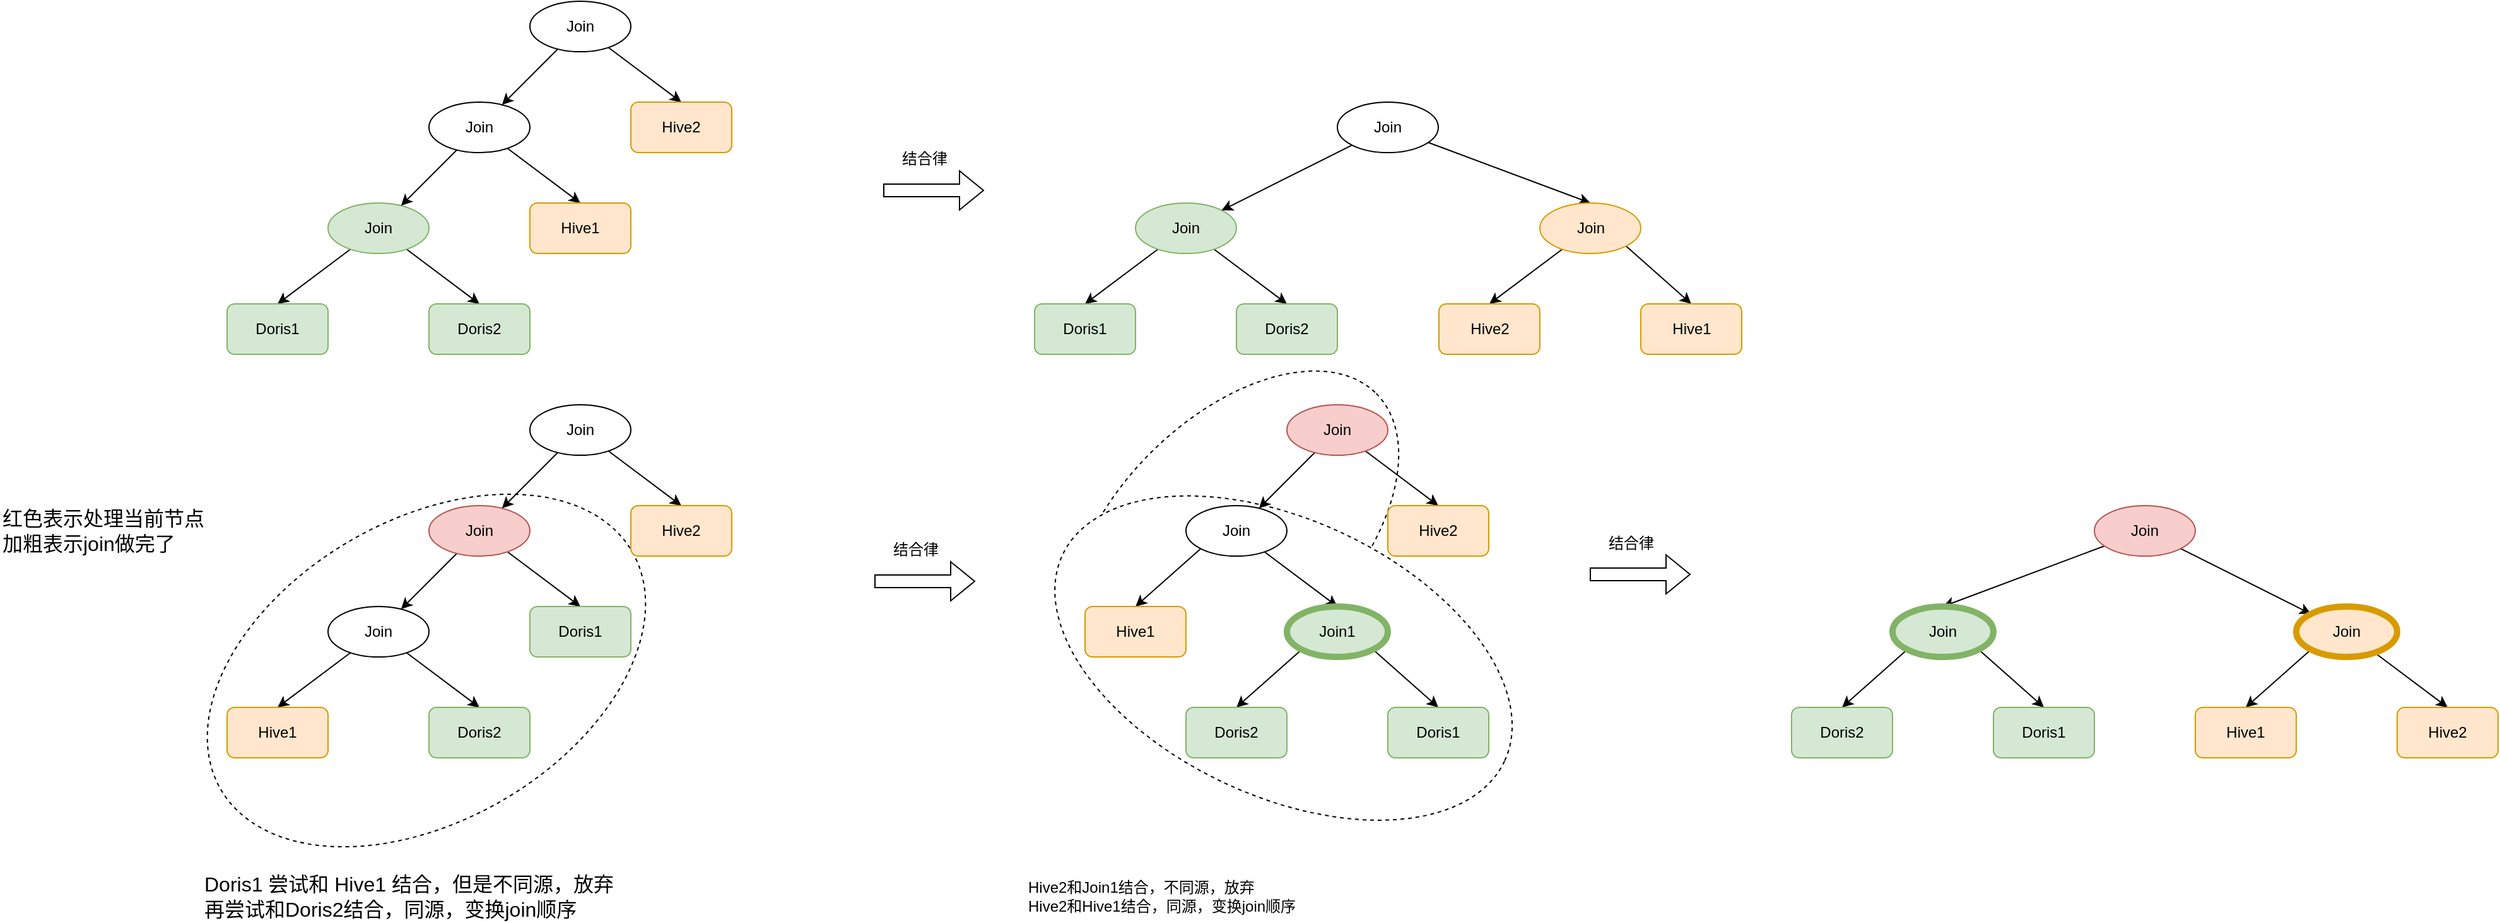 <mxfile version="24.7.6" pages="3">
  <diagram name="第 1 页" id="oLDgx-pGt4xM6wDIz98E">
    <mxGraphModel dx="1059" dy="611" grid="1" gridSize="10" guides="1" tooltips="1" connect="1" arrows="1" fold="1" page="1" pageScale="1" pageWidth="827" pageHeight="1169" math="0" shadow="0">
      <root>
        <mxCell id="0" />
        <mxCell id="1" parent="0" />
        <mxCell id="bQ0ihPnAXrKhfG4FA9wp-99" value="" style="ellipse;whiteSpace=wrap;html=1;rotation=-45;dashed=1;" vertex="1" parent="1">
          <mxGeometry x="917.96" y="370.92" width="319.64" height="186.31" as="geometry" />
        </mxCell>
        <mxCell id="bQ0ihPnAXrKhfG4FA9wp-95" value="" style="ellipse;whiteSpace=wrap;html=1;rotation=-30;dashed=1;" vertex="1" parent="1">
          <mxGeometry x="249.67" y="451.42" width="376.64" height="238.67" as="geometry" />
        </mxCell>
        <mxCell id="bQ0ihPnAXrKhfG4FA9wp-94" value="" style="ellipse;whiteSpace=wrap;html=1;rotation=25;dashed=1;" vertex="1" parent="1">
          <mxGeometry x="923.99" y="451.33" width="386.64" height="219.09" as="geometry" />
        </mxCell>
        <mxCell id="bQ0ihPnAXrKhfG4FA9wp-9" style="rounded=0;orthogonalLoop=1;jettySize=auto;html=1;entryX=0.5;entryY=0;entryDx=0;entryDy=0;" edge="1" parent="1" source="bQ0ihPnAXrKhfG4FA9wp-3" target="bQ0ihPnAXrKhfG4FA9wp-6">
          <mxGeometry relative="1" as="geometry" />
        </mxCell>
        <mxCell id="bQ0ihPnAXrKhfG4FA9wp-10" style="rounded=0;orthogonalLoop=1;jettySize=auto;html=1;entryX=0.5;entryY=0;entryDx=0;entryDy=0;" edge="1" parent="1" source="bQ0ihPnAXrKhfG4FA9wp-3" target="bQ0ihPnAXrKhfG4FA9wp-7">
          <mxGeometry relative="1" as="geometry" />
        </mxCell>
        <mxCell id="bQ0ihPnAXrKhfG4FA9wp-3" value="Join" style="ellipse;whiteSpace=wrap;html=1;fillColor=#d5e8d4;strokeColor=#82b366;" vertex="1" parent="1">
          <mxGeometry x="360" y="200" width="80" height="40" as="geometry" />
        </mxCell>
        <mxCell id="bQ0ihPnAXrKhfG4FA9wp-11" style="rounded=0;orthogonalLoop=1;jettySize=auto;html=1;" edge="1" parent="1" source="bQ0ihPnAXrKhfG4FA9wp-4" target="bQ0ihPnAXrKhfG4FA9wp-3">
          <mxGeometry relative="1" as="geometry" />
        </mxCell>
        <mxCell id="bQ0ihPnAXrKhfG4FA9wp-12" style="rounded=0;orthogonalLoop=1;jettySize=auto;html=1;entryX=0.5;entryY=0;entryDx=0;entryDy=0;" edge="1" parent="1" source="bQ0ihPnAXrKhfG4FA9wp-4" target="bQ0ihPnAXrKhfG4FA9wp-8">
          <mxGeometry relative="1" as="geometry" />
        </mxCell>
        <mxCell id="bQ0ihPnAXrKhfG4FA9wp-4" value="Join" style="ellipse;whiteSpace=wrap;html=1;" vertex="1" parent="1">
          <mxGeometry x="440" y="120" width="80" height="40" as="geometry" />
        </mxCell>
        <mxCell id="bQ0ihPnAXrKhfG4FA9wp-13" style="rounded=0;orthogonalLoop=1;jettySize=auto;html=1;" edge="1" parent="1" source="bQ0ihPnAXrKhfG4FA9wp-5" target="bQ0ihPnAXrKhfG4FA9wp-4">
          <mxGeometry relative="1" as="geometry" />
        </mxCell>
        <mxCell id="bQ0ihPnAXrKhfG4FA9wp-15" style="rounded=0;orthogonalLoop=1;jettySize=auto;html=1;entryX=0.5;entryY=0;entryDx=0;entryDy=0;" edge="1" parent="1" source="bQ0ihPnAXrKhfG4FA9wp-5" target="bQ0ihPnAXrKhfG4FA9wp-14">
          <mxGeometry relative="1" as="geometry" />
        </mxCell>
        <mxCell id="bQ0ihPnAXrKhfG4FA9wp-5" value="Join" style="ellipse;whiteSpace=wrap;html=1;" vertex="1" parent="1">
          <mxGeometry x="520" y="40" width="80" height="40" as="geometry" />
        </mxCell>
        <mxCell id="bQ0ihPnAXrKhfG4FA9wp-6" value="Doris1" style="rounded=1;whiteSpace=wrap;html=1;fillColor=#d5e8d4;strokeColor=#82b366;" vertex="1" parent="1">
          <mxGeometry x="280" y="280" width="80" height="40" as="geometry" />
        </mxCell>
        <mxCell id="bQ0ihPnAXrKhfG4FA9wp-7" value="Doris2" style="rounded=1;whiteSpace=wrap;html=1;fillColor=#d5e8d4;strokeColor=#82b366;" vertex="1" parent="1">
          <mxGeometry x="440" y="280" width="80" height="40" as="geometry" />
        </mxCell>
        <mxCell id="bQ0ihPnAXrKhfG4FA9wp-8" value="Hive1" style="rounded=1;whiteSpace=wrap;html=1;fillColor=#ffe6cc;strokeColor=#d79b00;" vertex="1" parent="1">
          <mxGeometry x="520" y="200" width="80" height="40" as="geometry" />
        </mxCell>
        <mxCell id="bQ0ihPnAXrKhfG4FA9wp-14" value="Hive2" style="rounded=1;whiteSpace=wrap;html=1;fillColor=#ffe6cc;strokeColor=#d79b00;" vertex="1" parent="1">
          <mxGeometry x="600" y="120" width="80" height="40" as="geometry" />
        </mxCell>
        <mxCell id="bQ0ihPnAXrKhfG4FA9wp-16" style="rounded=0;orthogonalLoop=1;jettySize=auto;html=1;entryX=0.5;entryY=0;entryDx=0;entryDy=0;" edge="1" parent="1" source="bQ0ihPnAXrKhfG4FA9wp-18" target="bQ0ihPnAXrKhfG4FA9wp-25">
          <mxGeometry relative="1" as="geometry" />
        </mxCell>
        <mxCell id="bQ0ihPnAXrKhfG4FA9wp-17" style="rounded=0;orthogonalLoop=1;jettySize=auto;html=1;entryX=0.5;entryY=0;entryDx=0;entryDy=0;" edge="1" parent="1" source="bQ0ihPnAXrKhfG4FA9wp-18" target="bQ0ihPnAXrKhfG4FA9wp-26">
          <mxGeometry relative="1" as="geometry" />
        </mxCell>
        <mxCell id="bQ0ihPnAXrKhfG4FA9wp-18" value="Join" style="ellipse;whiteSpace=wrap;html=1;fillColor=#d5e8d4;strokeColor=#82b366;" vertex="1" parent="1">
          <mxGeometry x="1000" y="200" width="80" height="40" as="geometry" />
        </mxCell>
        <mxCell id="bQ0ihPnAXrKhfG4FA9wp-19" style="rounded=0;orthogonalLoop=1;jettySize=auto;html=1;" edge="1" parent="1" source="bQ0ihPnAXrKhfG4FA9wp-21" target="bQ0ihPnAXrKhfG4FA9wp-18">
          <mxGeometry relative="1" as="geometry" />
        </mxCell>
        <mxCell id="bQ0ihPnAXrKhfG4FA9wp-20" style="rounded=0;orthogonalLoop=1;jettySize=auto;html=1;entryX=0.5;entryY=0;entryDx=0;entryDy=0;exitX=1;exitY=1;exitDx=0;exitDy=0;" edge="1" parent="1" source="bQ0ihPnAXrKhfG4FA9wp-24" target="bQ0ihPnAXrKhfG4FA9wp-27">
          <mxGeometry relative="1" as="geometry" />
        </mxCell>
        <mxCell id="bQ0ihPnAXrKhfG4FA9wp-32" style="rounded=0;orthogonalLoop=1;jettySize=auto;html=1;entryX=0.5;entryY=0;entryDx=0;entryDy=0;" edge="1" parent="1" source="bQ0ihPnAXrKhfG4FA9wp-21" target="bQ0ihPnAXrKhfG4FA9wp-24">
          <mxGeometry relative="1" as="geometry" />
        </mxCell>
        <mxCell id="bQ0ihPnAXrKhfG4FA9wp-21" value="Join" style="ellipse;whiteSpace=wrap;html=1;" vertex="1" parent="1">
          <mxGeometry x="1160" y="120" width="80" height="40" as="geometry" />
        </mxCell>
        <mxCell id="bQ0ihPnAXrKhfG4FA9wp-23" style="rounded=0;orthogonalLoop=1;jettySize=auto;html=1;entryX=0.5;entryY=0;entryDx=0;entryDy=0;" edge="1" parent="1" source="bQ0ihPnAXrKhfG4FA9wp-24" target="bQ0ihPnAXrKhfG4FA9wp-28">
          <mxGeometry relative="1" as="geometry" />
        </mxCell>
        <mxCell id="bQ0ihPnAXrKhfG4FA9wp-24" value="Join" style="ellipse;whiteSpace=wrap;html=1;fillColor=#ffe6cc;strokeColor=#d79b00;" vertex="1" parent="1">
          <mxGeometry x="1320.5" y="200" width="80" height="40" as="geometry" />
        </mxCell>
        <mxCell id="bQ0ihPnAXrKhfG4FA9wp-25" value="Doris1" style="rounded=1;whiteSpace=wrap;html=1;fillColor=#d5e8d4;strokeColor=#82b366;" vertex="1" parent="1">
          <mxGeometry x="920" y="280" width="80" height="40" as="geometry" />
        </mxCell>
        <mxCell id="bQ0ihPnAXrKhfG4FA9wp-26" value="Doris2" style="rounded=1;whiteSpace=wrap;html=1;fillColor=#d5e8d4;strokeColor=#82b366;" vertex="1" parent="1">
          <mxGeometry x="1080" y="280" width="80" height="40" as="geometry" />
        </mxCell>
        <mxCell id="bQ0ihPnAXrKhfG4FA9wp-27" value="Hive1" style="rounded=1;whiteSpace=wrap;html=1;fillColor=#ffe6cc;strokeColor=#d79b00;" vertex="1" parent="1">
          <mxGeometry x="1400.5" y="280" width="80" height="40" as="geometry" />
        </mxCell>
        <mxCell id="bQ0ihPnAXrKhfG4FA9wp-28" value="Hive2" style="rounded=1;whiteSpace=wrap;html=1;fillColor=#ffe6cc;strokeColor=#d79b00;" vertex="1" parent="1">
          <mxGeometry x="1240.5" y="280" width="80" height="40" as="geometry" />
        </mxCell>
        <mxCell id="bQ0ihPnAXrKhfG4FA9wp-29" value="" style="shape=flexArrow;endArrow=classic;html=1;rounded=0;" edge="1" parent="1">
          <mxGeometry width="50" height="50" relative="1" as="geometry">
            <mxPoint x="800" y="190" as="sourcePoint" />
            <mxPoint x="880" y="190" as="targetPoint" />
          </mxGeometry>
        </mxCell>
        <mxCell id="bQ0ihPnAXrKhfG4FA9wp-31" value="结合律" style="text;html=1;align=center;verticalAlign=middle;whiteSpace=wrap;rounded=0;" vertex="1" parent="1">
          <mxGeometry x="803" y="150" width="60" height="30" as="geometry" />
        </mxCell>
        <mxCell id="bQ0ihPnAXrKhfG4FA9wp-33" style="rounded=0;orthogonalLoop=1;jettySize=auto;html=1;entryX=0.5;entryY=0;entryDx=0;entryDy=0;" edge="1" parent="1" source="bQ0ihPnAXrKhfG4FA9wp-35" target="bQ0ihPnAXrKhfG4FA9wp-42">
          <mxGeometry relative="1" as="geometry" />
        </mxCell>
        <mxCell id="bQ0ihPnAXrKhfG4FA9wp-34" style="rounded=0;orthogonalLoop=1;jettySize=auto;html=1;entryX=0.5;entryY=0;entryDx=0;entryDy=0;" edge="1" parent="1" source="bQ0ihPnAXrKhfG4FA9wp-35" target="bQ0ihPnAXrKhfG4FA9wp-43">
          <mxGeometry relative="1" as="geometry" />
        </mxCell>
        <mxCell id="bQ0ihPnAXrKhfG4FA9wp-35" value="Join" style="ellipse;whiteSpace=wrap;html=1;" vertex="1" parent="1">
          <mxGeometry x="360" y="520" width="80" height="40" as="geometry" />
        </mxCell>
        <mxCell id="bQ0ihPnAXrKhfG4FA9wp-36" style="rounded=0;orthogonalLoop=1;jettySize=auto;html=1;" edge="1" parent="1" source="bQ0ihPnAXrKhfG4FA9wp-38" target="bQ0ihPnAXrKhfG4FA9wp-35">
          <mxGeometry relative="1" as="geometry" />
        </mxCell>
        <mxCell id="bQ0ihPnAXrKhfG4FA9wp-37" style="rounded=0;orthogonalLoop=1;jettySize=auto;html=1;entryX=0.5;entryY=0;entryDx=0;entryDy=0;" edge="1" parent="1" source="bQ0ihPnAXrKhfG4FA9wp-38" target="bQ0ihPnAXrKhfG4FA9wp-44">
          <mxGeometry relative="1" as="geometry" />
        </mxCell>
        <mxCell id="bQ0ihPnAXrKhfG4FA9wp-38" value="Join" style="ellipse;whiteSpace=wrap;html=1;fillColor=#f8cecc;strokeColor=#b85450;" vertex="1" parent="1">
          <mxGeometry x="440" y="440" width="80" height="40" as="geometry" />
        </mxCell>
        <mxCell id="bQ0ihPnAXrKhfG4FA9wp-39" style="rounded=0;orthogonalLoop=1;jettySize=auto;html=1;" edge="1" parent="1" source="bQ0ihPnAXrKhfG4FA9wp-41" target="bQ0ihPnAXrKhfG4FA9wp-38">
          <mxGeometry relative="1" as="geometry" />
        </mxCell>
        <mxCell id="bQ0ihPnAXrKhfG4FA9wp-40" style="rounded=0;orthogonalLoop=1;jettySize=auto;html=1;entryX=0.5;entryY=0;entryDx=0;entryDy=0;" edge="1" parent="1" source="bQ0ihPnAXrKhfG4FA9wp-41" target="bQ0ihPnAXrKhfG4FA9wp-45">
          <mxGeometry relative="1" as="geometry" />
        </mxCell>
        <mxCell id="bQ0ihPnAXrKhfG4FA9wp-41" value="Join" style="ellipse;whiteSpace=wrap;html=1;" vertex="1" parent="1">
          <mxGeometry x="520" y="360" width="80" height="40" as="geometry" />
        </mxCell>
        <mxCell id="bQ0ihPnAXrKhfG4FA9wp-42" value="Hive1" style="rounded=1;whiteSpace=wrap;html=1;fillColor=#ffe6cc;strokeColor=#d79b00;" vertex="1" parent="1">
          <mxGeometry x="280" y="600" width="80" height="40" as="geometry" />
        </mxCell>
        <mxCell id="bQ0ihPnAXrKhfG4FA9wp-43" value="Doris2" style="rounded=1;whiteSpace=wrap;html=1;fillColor=#d5e8d4;strokeColor=#82b366;" vertex="1" parent="1">
          <mxGeometry x="440" y="600" width="80" height="40" as="geometry" />
        </mxCell>
        <mxCell id="bQ0ihPnAXrKhfG4FA9wp-44" value="Doris1" style="rounded=1;whiteSpace=wrap;html=1;fillColor=#d5e8d4;strokeColor=#82b366;" vertex="1" parent="1">
          <mxGeometry x="520" y="520" width="80" height="40" as="geometry" />
        </mxCell>
        <mxCell id="bQ0ihPnAXrKhfG4FA9wp-45" value="Hive2" style="rounded=1;whiteSpace=wrap;html=1;fillColor=#ffe6cc;strokeColor=#d79b00;" vertex="1" parent="1">
          <mxGeometry x="600" y="440" width="80" height="40" as="geometry" />
        </mxCell>
        <mxCell id="bQ0ihPnAXrKhfG4FA9wp-59" value="" style="shape=flexArrow;endArrow=classic;html=1;rounded=0;" edge="1" parent="1">
          <mxGeometry width="50" height="50" relative="1" as="geometry">
            <mxPoint x="793" y="500" as="sourcePoint" />
            <mxPoint x="873" y="500" as="targetPoint" />
          </mxGeometry>
        </mxCell>
        <mxCell id="bQ0ihPnAXrKhfG4FA9wp-60" value="结合律" style="text;html=1;align=center;verticalAlign=middle;whiteSpace=wrap;rounded=0;" vertex="1" parent="1">
          <mxGeometry x="796" y="460" width="60" height="30" as="geometry" />
        </mxCell>
        <mxCell id="bQ0ihPnAXrKhfG4FA9wp-61" style="rounded=0;orthogonalLoop=1;jettySize=auto;html=1;entryX=0.5;entryY=0;entryDx=0;entryDy=0;exitX=0;exitY=1;exitDx=0;exitDy=0;" edge="1" parent="1" source="bQ0ihPnAXrKhfG4FA9wp-66" target="bQ0ihPnAXrKhfG4FA9wp-70">
          <mxGeometry relative="1" as="geometry">
            <mxPoint x="977.812" y="556.641" as="sourcePoint" />
          </mxGeometry>
        </mxCell>
        <mxCell id="bQ0ihPnAXrKhfG4FA9wp-62" style="rounded=0;orthogonalLoop=1;jettySize=auto;html=1;entryX=0.5;entryY=0;entryDx=0;entryDy=0;exitX=0;exitY=1;exitDx=0;exitDy=0;" edge="1" parent="1" source="bQ0ihPnAXrKhfG4FA9wp-75" target="bQ0ihPnAXrKhfG4FA9wp-71">
          <mxGeometry relative="1" as="geometry" />
        </mxCell>
        <mxCell id="bQ0ihPnAXrKhfG4FA9wp-64" style="rounded=0;orthogonalLoop=1;jettySize=auto;html=1;entryX=0.5;entryY=0;entryDx=0;entryDy=0;" edge="1" parent="1" source="bQ0ihPnAXrKhfG4FA9wp-66" target="bQ0ihPnAXrKhfG4FA9wp-75">
          <mxGeometry relative="1" as="geometry">
            <mxPoint x="1017.889" y="522.111" as="targetPoint" />
          </mxGeometry>
        </mxCell>
        <mxCell id="bQ0ihPnAXrKhfG4FA9wp-65" style="rounded=0;orthogonalLoop=1;jettySize=auto;html=1;entryX=0.5;entryY=0;entryDx=0;entryDy=0;exitX=1;exitY=1;exitDx=0;exitDy=0;" edge="1" parent="1" source="bQ0ihPnAXrKhfG4FA9wp-75" target="bQ0ihPnAXrKhfG4FA9wp-72">
          <mxGeometry relative="1" as="geometry" />
        </mxCell>
        <mxCell id="bQ0ihPnAXrKhfG4FA9wp-66" value="Join" style="ellipse;whiteSpace=wrap;html=1;" vertex="1" parent="1">
          <mxGeometry x="1040" y="440" width="80" height="40" as="geometry" />
        </mxCell>
        <mxCell id="bQ0ihPnAXrKhfG4FA9wp-67" style="rounded=0;orthogonalLoop=1;jettySize=auto;html=1;" edge="1" parent="1" source="bQ0ihPnAXrKhfG4FA9wp-69" target="bQ0ihPnAXrKhfG4FA9wp-66">
          <mxGeometry relative="1" as="geometry" />
        </mxCell>
        <mxCell id="bQ0ihPnAXrKhfG4FA9wp-68" style="rounded=0;orthogonalLoop=1;jettySize=auto;html=1;entryX=0.5;entryY=0;entryDx=0;entryDy=0;" edge="1" parent="1" source="bQ0ihPnAXrKhfG4FA9wp-69" target="bQ0ihPnAXrKhfG4FA9wp-73">
          <mxGeometry relative="1" as="geometry" />
        </mxCell>
        <mxCell id="bQ0ihPnAXrKhfG4FA9wp-69" value="Join" style="ellipse;whiteSpace=wrap;html=1;fillColor=#f8cecc;strokeColor=#b85450;" vertex="1" parent="1">
          <mxGeometry x="1120" y="360" width="80" height="40" as="geometry" />
        </mxCell>
        <mxCell id="bQ0ihPnAXrKhfG4FA9wp-70" value="Hive1" style="rounded=1;whiteSpace=wrap;html=1;fillColor=#ffe6cc;strokeColor=#d79b00;" vertex="1" parent="1">
          <mxGeometry x="960" y="520" width="80" height="40" as="geometry" />
        </mxCell>
        <mxCell id="bQ0ihPnAXrKhfG4FA9wp-71" value="Doris2" style="rounded=1;whiteSpace=wrap;html=1;fillColor=#d5e8d4;strokeColor=#82b366;" vertex="1" parent="1">
          <mxGeometry x="1040" y="600" width="80" height="40" as="geometry" />
        </mxCell>
        <mxCell id="bQ0ihPnAXrKhfG4FA9wp-72" value="Doris1" style="rounded=1;whiteSpace=wrap;html=1;fillColor=#d5e8d4;strokeColor=#82b366;" vertex="1" parent="1">
          <mxGeometry x="1200" y="600" width="80" height="40" as="geometry" />
        </mxCell>
        <mxCell id="bQ0ihPnAXrKhfG4FA9wp-73" value="Hive2" style="rounded=1;whiteSpace=wrap;html=1;fillColor=#ffe6cc;strokeColor=#d79b00;" vertex="1" parent="1">
          <mxGeometry x="1200" y="440" width="80" height="40" as="geometry" />
        </mxCell>
        <mxCell id="bQ0ihPnAXrKhfG4FA9wp-74" value="&lt;font style=&quot;font-size: 16px;&quot;&gt;Doris1 尝试和 Hive1 结合，但是不同源，放弃&lt;/font&gt;&lt;div style=&quot;font-size: 16px;&quot;&gt;&lt;font style=&quot;font-size: 16px;&quot;&gt;再尝试和Doris2结合，同源，变换join顺序&lt;/font&gt;&lt;/div&gt;" style="text;html=1;align=left;verticalAlign=middle;whiteSpace=wrap;rounded=0;" vertex="1" parent="1">
          <mxGeometry x="260" y="730" width="510" height="40" as="geometry" />
        </mxCell>
        <mxCell id="bQ0ihPnAXrKhfG4FA9wp-75" value="Join1" style="ellipse;whiteSpace=wrap;html=1;fillColor=#d5e8d4;strokeColor=#82b366;strokeWidth=5;" vertex="1" parent="1">
          <mxGeometry x="1120" y="520" width="80" height="40" as="geometry" />
        </mxCell>
        <mxCell id="bQ0ihPnAXrKhfG4FA9wp-76" value="" style="shape=flexArrow;endArrow=classic;html=1;rounded=0;" edge="1" parent="1">
          <mxGeometry width="50" height="50" relative="1" as="geometry">
            <mxPoint x="1360" y="494.5" as="sourcePoint" />
            <mxPoint x="1440" y="494.5" as="targetPoint" />
          </mxGeometry>
        </mxCell>
        <mxCell id="bQ0ihPnAXrKhfG4FA9wp-77" value="结合律" style="text;html=1;align=center;verticalAlign=middle;whiteSpace=wrap;rounded=0;" vertex="1" parent="1">
          <mxGeometry x="1363" y="454.5" width="60" height="30" as="geometry" />
        </mxCell>
        <mxCell id="bQ0ihPnAXrKhfG4FA9wp-78" style="rounded=0;orthogonalLoop=1;jettySize=auto;html=1;entryX=0.5;entryY=0;entryDx=0;entryDy=0;exitX=0;exitY=1;exitDx=0;exitDy=0;" edge="1" parent="1" source="bQ0ihPnAXrKhfG4FA9wp-85" target="bQ0ihPnAXrKhfG4FA9wp-86">
          <mxGeometry relative="1" as="geometry">
            <mxPoint x="1457.812" y="556.641" as="sourcePoint" />
          </mxGeometry>
        </mxCell>
        <mxCell id="bQ0ihPnAXrKhfG4FA9wp-79" style="rounded=0;orthogonalLoop=1;jettySize=auto;html=1;entryX=0.5;entryY=0;entryDx=0;entryDy=0;exitX=0;exitY=1;exitDx=0;exitDy=0;" edge="1" parent="1" source="bQ0ihPnAXrKhfG4FA9wp-90" target="bQ0ihPnAXrKhfG4FA9wp-87">
          <mxGeometry relative="1" as="geometry" />
        </mxCell>
        <mxCell id="bQ0ihPnAXrKhfG4FA9wp-80" style="rounded=0;orthogonalLoop=1;jettySize=auto;html=1;entryX=0.5;entryY=0;entryDx=0;entryDy=0;" edge="1" parent="1" source="bQ0ihPnAXrKhfG4FA9wp-82" target="bQ0ihPnAXrKhfG4FA9wp-90">
          <mxGeometry relative="1" as="geometry">
            <mxPoint x="1497.889" y="522.111" as="targetPoint" />
          </mxGeometry>
        </mxCell>
        <mxCell id="bQ0ihPnAXrKhfG4FA9wp-81" style="rounded=0;orthogonalLoop=1;jettySize=auto;html=1;entryX=0.5;entryY=0;entryDx=0;entryDy=0;exitX=1;exitY=1;exitDx=0;exitDy=0;" edge="1" parent="1" source="bQ0ihPnAXrKhfG4FA9wp-90" target="bQ0ihPnAXrKhfG4FA9wp-88">
          <mxGeometry relative="1" as="geometry" />
        </mxCell>
        <mxCell id="bQ0ihPnAXrKhfG4FA9wp-96" style="rounded=0;orthogonalLoop=1;jettySize=auto;html=1;" edge="1" parent="1" source="bQ0ihPnAXrKhfG4FA9wp-82" target="bQ0ihPnAXrKhfG4FA9wp-85">
          <mxGeometry relative="1" as="geometry" />
        </mxCell>
        <mxCell id="bQ0ihPnAXrKhfG4FA9wp-82" value="Join" style="ellipse;whiteSpace=wrap;html=1;fillColor=#f8cecc;strokeColor=#b85450;" vertex="1" parent="1">
          <mxGeometry x="1760" y="440" width="80" height="40" as="geometry" />
        </mxCell>
        <mxCell id="bQ0ihPnAXrKhfG4FA9wp-84" style="rounded=0;orthogonalLoop=1;jettySize=auto;html=1;entryX=0.5;entryY=0;entryDx=0;entryDy=0;" edge="1" parent="1" source="bQ0ihPnAXrKhfG4FA9wp-85" target="bQ0ihPnAXrKhfG4FA9wp-89">
          <mxGeometry relative="1" as="geometry" />
        </mxCell>
        <mxCell id="bQ0ihPnAXrKhfG4FA9wp-85" value="Join" style="ellipse;whiteSpace=wrap;html=1;fillColor=#ffe6cc;strokeColor=#d79b00;strokeWidth=5;" vertex="1" parent="1">
          <mxGeometry x="1920" y="520" width="80" height="40" as="geometry" />
        </mxCell>
        <mxCell id="bQ0ihPnAXrKhfG4FA9wp-86" value="Hive1" style="rounded=1;whiteSpace=wrap;html=1;fillColor=#ffe6cc;strokeColor=#d79b00;" vertex="1" parent="1">
          <mxGeometry x="1840" y="600" width="80" height="40" as="geometry" />
        </mxCell>
        <mxCell id="bQ0ihPnAXrKhfG4FA9wp-87" value="Doris2" style="rounded=1;whiteSpace=wrap;html=1;fillColor=#d5e8d4;strokeColor=#82b366;" vertex="1" parent="1">
          <mxGeometry x="1520" y="600" width="80" height="40" as="geometry" />
        </mxCell>
        <mxCell id="bQ0ihPnAXrKhfG4FA9wp-88" value="Doris1" style="rounded=1;whiteSpace=wrap;html=1;fillColor=#d5e8d4;strokeColor=#82b366;" vertex="1" parent="1">
          <mxGeometry x="1680" y="600" width="80" height="40" as="geometry" />
        </mxCell>
        <mxCell id="bQ0ihPnAXrKhfG4FA9wp-89" value="Hive2" style="rounded=1;whiteSpace=wrap;html=1;fillColor=#ffe6cc;strokeColor=#d79b00;" vertex="1" parent="1">
          <mxGeometry x="2000" y="600" width="80" height="40" as="geometry" />
        </mxCell>
        <mxCell id="bQ0ihPnAXrKhfG4FA9wp-90" value="Join" style="ellipse;whiteSpace=wrap;html=1;fillColor=#d5e8d4;strokeColor=#82b366;strokeWidth=5;" vertex="1" parent="1">
          <mxGeometry x="1600" y="520" width="80" height="40" as="geometry" />
        </mxCell>
        <mxCell id="bQ0ihPnAXrKhfG4FA9wp-97" value="Hive2和Join1结合，不同源，放弃&lt;div&gt;Hive2和Hive1结合，同源，变换join顺序&lt;/div&gt;" style="text;html=1;align=left;verticalAlign=middle;whiteSpace=wrap;rounded=0;" vertex="1" parent="1">
          <mxGeometry x="913" y="730" width="510" height="40" as="geometry" />
        </mxCell>
        <mxCell id="bQ0ihPnAXrKhfG4FA9wp-98" value="&lt;div style=&quot;font-size: 16px;&quot;&gt;&lt;font style=&quot;font-size: 16px;&quot;&gt;红色表示处理当前节点&lt;/font&gt;&lt;/div&gt;&lt;div style=&quot;font-size: 16px;&quot;&gt;&lt;font style=&quot;font-size: 16px;&quot;&gt;加粗表示join做完了&lt;/font&gt;&lt;/div&gt;" style="text;html=1;align=left;verticalAlign=middle;whiteSpace=wrap;rounded=0;" vertex="1" parent="1">
          <mxGeometry x="100" y="440" width="175" height="40" as="geometry" />
        </mxCell>
      </root>
    </mxGraphModel>
  </diagram>
  <diagram id="4c7--AfRzt6c6iiWczod" name="第 2 页">
    <mxGraphModel dx="794" dy="458" grid="1" gridSize="10" guides="1" tooltips="1" connect="1" arrows="1" fold="1" page="1" pageScale="1" pageWidth="827" pageHeight="1169" math="0" shadow="0">
      <root>
        <mxCell id="0" />
        <mxCell id="1" parent="0" />
        <mxCell id="2iXpau5RsGtqYiWXyXjK-1" style="rounded=0;orthogonalLoop=1;jettySize=auto;html=1;entryX=0.5;entryY=0;entryDx=0;entryDy=0;" edge="1" parent="1" source="2iXpau5RsGtqYiWXyXjK-3" target="2iXpau5RsGtqYiWXyXjK-10">
          <mxGeometry relative="1" as="geometry" />
        </mxCell>
        <mxCell id="2iXpau5RsGtqYiWXyXjK-2" style="rounded=0;orthogonalLoop=1;jettySize=auto;html=1;entryX=0.5;entryY=0;entryDx=0;entryDy=0;" edge="1" parent="1" source="2iXpau5RsGtqYiWXyXjK-3" target="2iXpau5RsGtqYiWXyXjK-11">
          <mxGeometry relative="1" as="geometry" />
        </mxCell>
        <mxCell id="2iXpau5RsGtqYiWXyXjK-3" value="Join" style="ellipse;whiteSpace=wrap;html=1;strokeWidth=1;" vertex="1" parent="1">
          <mxGeometry x="200" y="1160" width="80" height="40" as="geometry" />
        </mxCell>
        <mxCell id="2iXpau5RsGtqYiWXyXjK-4" style="rounded=0;orthogonalLoop=1;jettySize=auto;html=1;" edge="1" parent="1" source="2iXpau5RsGtqYiWXyXjK-6" target="2iXpau5RsGtqYiWXyXjK-3">
          <mxGeometry relative="1" as="geometry" />
        </mxCell>
        <mxCell id="2iXpau5RsGtqYiWXyXjK-5" style="rounded=0;orthogonalLoop=1;jettySize=auto;html=1;entryX=0.5;entryY=0;entryDx=0;entryDy=0;" edge="1" parent="1" source="2iXpau5RsGtqYiWXyXjK-6" target="2iXpau5RsGtqYiWXyXjK-12">
          <mxGeometry relative="1" as="geometry" />
        </mxCell>
        <mxCell id="2iXpau5RsGtqYiWXyXjK-6" value="Join" style="ellipse;whiteSpace=wrap;html=1;" vertex="1" parent="1">
          <mxGeometry x="280" y="1080" width="80" height="40" as="geometry" />
        </mxCell>
        <mxCell id="2iXpau5RsGtqYiWXyXjK-7" style="rounded=0;orthogonalLoop=1;jettySize=auto;html=1;" edge="1" parent="1" source="2iXpau5RsGtqYiWXyXjK-9" target="2iXpau5RsGtqYiWXyXjK-6">
          <mxGeometry relative="1" as="geometry" />
        </mxCell>
        <mxCell id="2iXpau5RsGtqYiWXyXjK-8" style="rounded=0;orthogonalLoop=1;jettySize=auto;html=1;entryX=0.5;entryY=0;entryDx=0;entryDy=0;" edge="1" parent="1" source="2iXpau5RsGtqYiWXyXjK-9" target="2iXpau5RsGtqYiWXyXjK-13">
          <mxGeometry relative="1" as="geometry" />
        </mxCell>
        <mxCell id="2iXpau5RsGtqYiWXyXjK-9" value="Join" style="ellipse;whiteSpace=wrap;html=1;fillColor=#f8cecc;strokeColor=#b85450;" vertex="1" parent="1">
          <mxGeometry x="360" y="1000" width="80" height="40" as="geometry" />
        </mxCell>
        <mxCell id="2iXpau5RsGtqYiWXyXjK-10" value="MySQL" style="rounded=1;whiteSpace=wrap;html=1;fillColor=#dae8fc;strokeColor=#6c8ebf;" vertex="1" parent="1">
          <mxGeometry x="120" y="1240" width="80" height="40" as="geometry" />
        </mxCell>
        <mxCell id="2iXpau5RsGtqYiWXyXjK-11" value="PGSQL" style="rounded=1;whiteSpace=wrap;html=1;fillColor=#e1d5e7;strokeColor=#9673a6;" vertex="1" parent="1">
          <mxGeometry x="280" y="1240" width="80" height="40" as="geometry" />
        </mxCell>
        <mxCell id="2iXpau5RsGtqYiWXyXjK-12" value="Hive1" style="rounded=1;whiteSpace=wrap;html=1;fillColor=#ffe6cc;strokeColor=#d79b00;" vertex="1" parent="1">
          <mxGeometry x="360" y="1160" width="80" height="40" as="geometry" />
        </mxCell>
        <mxCell id="2iXpau5RsGtqYiWXyXjK-13" value="Hive2" style="rounded=1;whiteSpace=wrap;html=1;fillColor=#ffe6cc;strokeColor=#d79b00;" vertex="1" parent="1">
          <mxGeometry x="440" y="1080" width="80" height="40" as="geometry" />
        </mxCell>
        <mxCell id="2iXpau5RsGtqYiWXyXjK-14" style="rounded=0;orthogonalLoop=1;jettySize=auto;html=1;" edge="1" parent="1" source="2iXpau5RsGtqYiWXyXjK-16" target="2iXpau5RsGtqYiWXyXjK-9">
          <mxGeometry relative="1" as="geometry" />
        </mxCell>
        <mxCell id="2iXpau5RsGtqYiWXyXjK-15" style="rounded=0;orthogonalLoop=1;jettySize=auto;html=1;entryX=0.5;entryY=0;entryDx=0;entryDy=0;" edge="1" parent="1" source="2iXpau5RsGtqYiWXyXjK-16" target="2iXpau5RsGtqYiWXyXjK-20">
          <mxGeometry relative="1" as="geometry" />
        </mxCell>
        <mxCell id="2iXpau5RsGtqYiWXyXjK-16" value="Join" style="ellipse;whiteSpace=wrap;html=1;" vertex="1" parent="1">
          <mxGeometry x="440" y="920" width="80" height="40" as="geometry" />
        </mxCell>
        <mxCell id="2iXpau5RsGtqYiWXyXjK-17" style="rounded=0;orthogonalLoop=1;jettySize=auto;html=1;" edge="1" parent="1" source="2iXpau5RsGtqYiWXyXjK-19" target="2iXpau5RsGtqYiWXyXjK-16">
          <mxGeometry relative="1" as="geometry" />
        </mxCell>
        <mxCell id="2iXpau5RsGtqYiWXyXjK-18" style="rounded=0;orthogonalLoop=1;jettySize=auto;html=1;entryX=0.5;entryY=0;entryDx=0;entryDy=0;" edge="1" parent="1" source="2iXpau5RsGtqYiWXyXjK-19" target="2iXpau5RsGtqYiWXyXjK-21">
          <mxGeometry relative="1" as="geometry" />
        </mxCell>
        <mxCell id="2iXpau5RsGtqYiWXyXjK-19" value="Join" style="ellipse;whiteSpace=wrap;html=1;" vertex="1" parent="1">
          <mxGeometry x="520" y="840" width="80" height="40" as="geometry" />
        </mxCell>
        <mxCell id="2iXpau5RsGtqYiWXyXjK-20" value="Doris2" style="rounded=1;whiteSpace=wrap;html=1;fillColor=#d5e8d4;strokeColor=#82b366;" vertex="1" parent="1">
          <mxGeometry x="520" y="1000" width="80" height="40" as="geometry" />
        </mxCell>
        <mxCell id="2iXpau5RsGtqYiWXyXjK-21" value="Doris1" style="rounded=1;whiteSpace=wrap;html=1;fillColor=#d5e8d4;strokeColor=#82b366;" vertex="1" parent="1">
          <mxGeometry x="600" y="920" width="80" height="40" as="geometry" />
        </mxCell>
        <mxCell id="2iXpau5RsGtqYiWXyXjK-22" style="rounded=0;orthogonalLoop=1;jettySize=auto;html=1;entryX=0.5;entryY=0;entryDx=0;entryDy=0;" edge="1" parent="1" source="2iXpau5RsGtqYiWXyXjK-24" target="2iXpau5RsGtqYiWXyXjK-31">
          <mxGeometry relative="1" as="geometry" />
        </mxCell>
        <mxCell id="2iXpau5RsGtqYiWXyXjK-23" style="rounded=0;orthogonalLoop=1;jettySize=auto;html=1;entryX=0.5;entryY=0;entryDx=0;entryDy=0;" edge="1" parent="1" source="2iXpau5RsGtqYiWXyXjK-24" target="2iXpau5RsGtqYiWXyXjK-32">
          <mxGeometry relative="1" as="geometry" />
        </mxCell>
        <mxCell id="2iXpau5RsGtqYiWXyXjK-24" value="Join" style="ellipse;whiteSpace=wrap;html=1;" vertex="1" parent="1">
          <mxGeometry x="757.6" y="1160" width="80" height="40" as="geometry" />
        </mxCell>
        <mxCell id="2iXpau5RsGtqYiWXyXjK-25" style="rounded=0;orthogonalLoop=1;jettySize=auto;html=1;" edge="1" parent="1" source="2iXpau5RsGtqYiWXyXjK-27" target="2iXpau5RsGtqYiWXyXjK-24">
          <mxGeometry relative="1" as="geometry" />
        </mxCell>
        <mxCell id="2iXpau5RsGtqYiWXyXjK-26" style="rounded=0;orthogonalLoop=1;jettySize=auto;html=1;entryX=0.5;entryY=0;entryDx=0;entryDy=0;" edge="1" parent="1" source="2iXpau5RsGtqYiWXyXjK-27" target="2iXpau5RsGtqYiWXyXjK-30">
          <mxGeometry relative="1" as="geometry" />
        </mxCell>
        <mxCell id="2iXpau5RsGtqYiWXyXjK-27" value="Join" style="ellipse;whiteSpace=wrap;html=1;strokeWidth=5;" vertex="1" parent="1">
          <mxGeometry x="920" y="1080" width="80" height="40" as="geometry" />
        </mxCell>
        <mxCell id="2iXpau5RsGtqYiWXyXjK-28" style="rounded=0;orthogonalLoop=1;jettySize=auto;html=1;entryX=0.5;entryY=0;entryDx=0;entryDy=0;" edge="1" parent="1" source="2iXpau5RsGtqYiWXyXjK-30" target="2iXpau5RsGtqYiWXyXjK-33">
          <mxGeometry relative="1" as="geometry" />
        </mxCell>
        <mxCell id="2iXpau5RsGtqYiWXyXjK-29" style="rounded=0;orthogonalLoop=1;jettySize=auto;html=1;entryX=0.5;entryY=0;entryDx=0;entryDy=0;" edge="1" parent="1" source="2iXpau5RsGtqYiWXyXjK-30" target="2iXpau5RsGtqYiWXyXjK-34">
          <mxGeometry relative="1" as="geometry" />
        </mxCell>
        <mxCell id="2iXpau5RsGtqYiWXyXjK-30" value="Join" style="ellipse;whiteSpace=wrap;html=1;fillColor=#ffe6cc;strokeColor=#d79b00;strokeWidth=1;" vertex="1" parent="1">
          <mxGeometry x="1077.31" y="1160" width="80" height="40" as="geometry" />
        </mxCell>
        <mxCell id="2iXpau5RsGtqYiWXyXjK-31" value="MySQL" style="rounded=1;whiteSpace=wrap;html=1;fillColor=#dae8fc;strokeColor=#6c8ebf;" vertex="1" parent="1">
          <mxGeometry x="677.6" y="1240" width="80" height="40" as="geometry" />
        </mxCell>
        <mxCell id="2iXpau5RsGtqYiWXyXjK-32" value="PGSQL" style="rounded=1;whiteSpace=wrap;html=1;fillColor=#e1d5e7;strokeColor=#9673a6;" vertex="1" parent="1">
          <mxGeometry x="837.6" y="1240" width="80" height="40" as="geometry" />
        </mxCell>
        <mxCell id="2iXpau5RsGtqYiWXyXjK-33" value="Hive1" style="rounded=1;whiteSpace=wrap;html=1;fillColor=#ffe6cc;strokeColor=#d79b00;" vertex="1" parent="1">
          <mxGeometry x="997.6" y="1240" width="80" height="40" as="geometry" />
        </mxCell>
        <mxCell id="2iXpau5RsGtqYiWXyXjK-34" value="Hive2" style="rounded=1;whiteSpace=wrap;html=1;fillColor=#ffe6cc;strokeColor=#d79b00;" vertex="1" parent="1">
          <mxGeometry x="1157.6" y="1240" width="80" height="40" as="geometry" />
        </mxCell>
        <mxCell id="2iXpau5RsGtqYiWXyXjK-35" style="rounded=0;orthogonalLoop=1;jettySize=auto;html=1;entryX=0.5;entryY=0;entryDx=0;entryDy=0;" edge="1" parent="1" source="2iXpau5RsGtqYiWXyXjK-37" target="2iXpau5RsGtqYiWXyXjK-27">
          <mxGeometry relative="1" as="geometry" />
        </mxCell>
        <mxCell id="2iXpau5RsGtqYiWXyXjK-36" style="rounded=0;orthogonalLoop=1;jettySize=auto;html=1;entryX=0.5;entryY=0;entryDx=0;entryDy=0;" edge="1" parent="1" source="2iXpau5RsGtqYiWXyXjK-37" target="2iXpau5RsGtqYiWXyXjK-41">
          <mxGeometry relative="1" as="geometry" />
        </mxCell>
        <mxCell id="2iXpau5RsGtqYiWXyXjK-37" value="Join" style="ellipse;whiteSpace=wrap;html=1;fillColor=#f8cecc;strokeColor=#b85450;" vertex="1" parent="1">
          <mxGeometry x="997.6" y="920" width="80" height="40" as="geometry" />
        </mxCell>
        <mxCell id="2iXpau5RsGtqYiWXyXjK-38" style="rounded=0;orthogonalLoop=1;jettySize=auto;html=1;" edge="1" parent="1" source="2iXpau5RsGtqYiWXyXjK-40" target="2iXpau5RsGtqYiWXyXjK-37">
          <mxGeometry relative="1" as="geometry" />
        </mxCell>
        <mxCell id="2iXpau5RsGtqYiWXyXjK-39" style="rounded=0;orthogonalLoop=1;jettySize=auto;html=1;entryX=0.5;entryY=0;entryDx=0;entryDy=0;" edge="1" parent="1" source="2iXpau5RsGtqYiWXyXjK-40" target="2iXpau5RsGtqYiWXyXjK-42">
          <mxGeometry relative="1" as="geometry" />
        </mxCell>
        <mxCell id="2iXpau5RsGtqYiWXyXjK-40" value="Join" style="ellipse;whiteSpace=wrap;html=1;" vertex="1" parent="1">
          <mxGeometry x="1077.6" y="840" width="80" height="40" as="geometry" />
        </mxCell>
        <mxCell id="2iXpau5RsGtqYiWXyXjK-41" value="Doris2" style="rounded=1;whiteSpace=wrap;html=1;fillColor=#d5e8d4;strokeColor=#82b366;" vertex="1" parent="1">
          <mxGeometry x="1077.6" y="1000" width="80" height="40" as="geometry" />
        </mxCell>
        <mxCell id="2iXpau5RsGtqYiWXyXjK-42" value="Doris1" style="rounded=1;whiteSpace=wrap;html=1;fillColor=#d5e8d4;strokeColor=#82b366;" vertex="1" parent="1">
          <mxGeometry x="1157.6" y="920" width="80" height="40" as="geometry" />
        </mxCell>
        <mxCell id="2iXpau5RsGtqYiWXyXjK-43" style="rounded=0;orthogonalLoop=1;jettySize=auto;html=1;entryX=0.5;entryY=0;entryDx=0;entryDy=0;" edge="1" parent="1" source="2iXpau5RsGtqYiWXyXjK-45" target="2iXpau5RsGtqYiWXyXjK-52">
          <mxGeometry relative="1" as="geometry" />
        </mxCell>
        <mxCell id="2iXpau5RsGtqYiWXyXjK-44" style="rounded=0;orthogonalLoop=1;jettySize=auto;html=1;entryX=0.5;entryY=0;entryDx=0;entryDy=0;" edge="1" parent="1" source="2iXpau5RsGtqYiWXyXjK-45" target="2iXpau5RsGtqYiWXyXjK-53">
          <mxGeometry relative="1" as="geometry" />
        </mxCell>
        <mxCell id="2iXpau5RsGtqYiWXyXjK-45" value="Join" style="ellipse;whiteSpace=wrap;html=1;" vertex="1" parent="1">
          <mxGeometry x="1400.5" y="1160" width="80" height="40" as="geometry" />
        </mxCell>
        <mxCell id="2iXpau5RsGtqYiWXyXjK-46" style="rounded=0;orthogonalLoop=1;jettySize=auto;html=1;" edge="1" parent="1" source="2iXpau5RsGtqYiWXyXjK-48" target="2iXpau5RsGtqYiWXyXjK-45">
          <mxGeometry relative="1" as="geometry" />
        </mxCell>
        <mxCell id="2iXpau5RsGtqYiWXyXjK-47" style="rounded=0;orthogonalLoop=1;jettySize=auto;html=1;entryX=0.5;entryY=0;entryDx=0;entryDy=0;" edge="1" parent="1" source="2iXpau5RsGtqYiWXyXjK-48" target="2iXpau5RsGtqYiWXyXjK-51">
          <mxGeometry relative="1" as="geometry" />
        </mxCell>
        <mxCell id="2iXpau5RsGtqYiWXyXjK-48" value="Join" style="ellipse;whiteSpace=wrap;html=1;" vertex="1" parent="1">
          <mxGeometry x="1562.9" y="1080" width="80" height="40" as="geometry" />
        </mxCell>
        <mxCell id="2iXpau5RsGtqYiWXyXjK-49" style="rounded=0;orthogonalLoop=1;jettySize=auto;html=1;entryX=0.5;entryY=0;entryDx=0;entryDy=0;" edge="1" parent="1" source="2iXpau5RsGtqYiWXyXjK-51" target="2iXpau5RsGtqYiWXyXjK-54">
          <mxGeometry relative="1" as="geometry" />
        </mxCell>
        <mxCell id="2iXpau5RsGtqYiWXyXjK-50" style="rounded=0;orthogonalLoop=1;jettySize=auto;html=1;entryX=0.5;entryY=0;entryDx=0;entryDy=0;" edge="1" parent="1" source="2iXpau5RsGtqYiWXyXjK-51" target="2iXpau5RsGtqYiWXyXjK-55">
          <mxGeometry relative="1" as="geometry" />
        </mxCell>
        <mxCell id="2iXpau5RsGtqYiWXyXjK-51" value="Join" style="ellipse;whiteSpace=wrap;html=1;fillColor=#ffe6cc;strokeColor=#d79b00;" vertex="1" parent="1">
          <mxGeometry x="1720.21" y="1160" width="80" height="40" as="geometry" />
        </mxCell>
        <mxCell id="2iXpau5RsGtqYiWXyXjK-52" value="MySQL" style="rounded=1;whiteSpace=wrap;html=1;fillColor=#dae8fc;strokeColor=#6c8ebf;" vertex="1" parent="1">
          <mxGeometry x="1320.5" y="1240" width="80" height="40" as="geometry" />
        </mxCell>
        <mxCell id="2iXpau5RsGtqYiWXyXjK-53" value="PGSQL" style="rounded=1;whiteSpace=wrap;html=1;fillColor=#e1d5e7;strokeColor=#9673a6;" vertex="1" parent="1">
          <mxGeometry x="1480.5" y="1240" width="80" height="40" as="geometry" />
        </mxCell>
        <mxCell id="2iXpau5RsGtqYiWXyXjK-54" value="Hive1" style="rounded=1;whiteSpace=wrap;html=1;fillColor=#ffe6cc;strokeColor=#d79b00;" vertex="1" parent="1">
          <mxGeometry x="1640.5" y="1240" width="80" height="40" as="geometry" />
        </mxCell>
        <mxCell id="2iXpau5RsGtqYiWXyXjK-55" value="Hive2" style="rounded=1;whiteSpace=wrap;html=1;fillColor=#ffe6cc;strokeColor=#d79b00;" vertex="1" parent="1">
          <mxGeometry x="1800.5" y="1240" width="80" height="40" as="geometry" />
        </mxCell>
        <mxCell id="2iXpau5RsGtqYiWXyXjK-56" style="rounded=0;orthogonalLoop=1;jettySize=auto;html=1;entryX=0.5;entryY=0;entryDx=0;entryDy=0;" edge="1" parent="1" source="2iXpau5RsGtqYiWXyXjK-58" target="2iXpau5RsGtqYiWXyXjK-48">
          <mxGeometry relative="1" as="geometry" />
        </mxCell>
        <mxCell id="2iXpau5RsGtqYiWXyXjK-57" style="rounded=0;orthogonalLoop=1;jettySize=auto;html=1;entryX=0.5;entryY=0;entryDx=0;entryDy=0;" edge="1" parent="1" source="2iXpau5RsGtqYiWXyXjK-58" target="2iXpau5RsGtqYiWXyXjK-62">
          <mxGeometry relative="1" as="geometry" />
        </mxCell>
        <mxCell id="2iXpau5RsGtqYiWXyXjK-58" value="Join" style="ellipse;whiteSpace=wrap;html=1;strokeWidth=5;" vertex="1" parent="1">
          <mxGeometry x="1640.5" y="920" width="80" height="40" as="geometry" />
        </mxCell>
        <mxCell id="2iXpau5RsGtqYiWXyXjK-59" style="rounded=0;orthogonalLoop=1;jettySize=auto;html=1;" edge="1" parent="1" source="2iXpau5RsGtqYiWXyXjK-61" target="2iXpau5RsGtqYiWXyXjK-58">
          <mxGeometry relative="1" as="geometry" />
        </mxCell>
        <mxCell id="2iXpau5RsGtqYiWXyXjK-60" style="rounded=0;orthogonalLoop=1;jettySize=auto;html=1;entryX=0.5;entryY=0;entryDx=0;entryDy=0;" edge="1" parent="1" source="2iXpau5RsGtqYiWXyXjK-61" target="2iXpau5RsGtqYiWXyXjK-63">
          <mxGeometry relative="1" as="geometry" />
        </mxCell>
        <mxCell id="2iXpau5RsGtqYiWXyXjK-61" value="Join" style="ellipse;whiteSpace=wrap;html=1;fillColor=#f8cecc;strokeColor=#b85450;" vertex="1" parent="1">
          <mxGeometry x="1720.5" y="840" width="80" height="40" as="geometry" />
        </mxCell>
        <mxCell id="2iXpau5RsGtqYiWXyXjK-62" value="Doris2" style="rounded=1;whiteSpace=wrap;html=1;fillColor=#d5e8d4;strokeColor=#82b366;" vertex="1" parent="1">
          <mxGeometry x="1720.5" y="1000" width="80" height="40" as="geometry" />
        </mxCell>
        <mxCell id="2iXpau5RsGtqYiWXyXjK-63" value="Doris1" style="rounded=1;whiteSpace=wrap;html=1;fillColor=#d5e8d4;strokeColor=#82b366;" vertex="1" parent="1">
          <mxGeometry x="1800.5" y="920" width="80" height="40" as="geometry" />
        </mxCell>
        <mxCell id="2iXpau5RsGtqYiWXyXjK-64" style="rounded=0;orthogonalLoop=1;jettySize=auto;html=1;entryX=0.5;entryY=0;entryDx=0;entryDy=0;" edge="1" parent="1" source="2iXpau5RsGtqYiWXyXjK-66" target="2iXpau5RsGtqYiWXyXjK-73">
          <mxGeometry relative="1" as="geometry" />
        </mxCell>
        <mxCell id="2iXpau5RsGtqYiWXyXjK-65" style="rounded=0;orthogonalLoop=1;jettySize=auto;html=1;entryX=0.5;entryY=0;entryDx=0;entryDy=0;" edge="1" parent="1" source="2iXpau5RsGtqYiWXyXjK-66" target="2iXpau5RsGtqYiWXyXjK-74">
          <mxGeometry relative="1" as="geometry" />
        </mxCell>
        <mxCell id="2iXpau5RsGtqYiWXyXjK-66" value="Join" style="ellipse;whiteSpace=wrap;html=1;" vertex="1" parent="1">
          <mxGeometry x="2040" y="1160" width="80" height="40" as="geometry" />
        </mxCell>
        <mxCell id="2iXpau5RsGtqYiWXyXjK-67" style="rounded=0;orthogonalLoop=1;jettySize=auto;html=1;" edge="1" parent="1" source="2iXpau5RsGtqYiWXyXjK-69" target="2iXpau5RsGtqYiWXyXjK-66">
          <mxGeometry relative="1" as="geometry" />
        </mxCell>
        <mxCell id="2iXpau5RsGtqYiWXyXjK-68" style="rounded=0;orthogonalLoop=1;jettySize=auto;html=1;entryX=0.5;entryY=0;entryDx=0;entryDy=0;" edge="1" parent="1" source="2iXpau5RsGtqYiWXyXjK-69" target="2iXpau5RsGtqYiWXyXjK-72">
          <mxGeometry relative="1" as="geometry" />
        </mxCell>
        <mxCell id="2iXpau5RsGtqYiWXyXjK-69" value="Join" style="ellipse;whiteSpace=wrap;html=1;" vertex="1" parent="1">
          <mxGeometry x="2202.4" y="1080" width="80" height="40" as="geometry" />
        </mxCell>
        <mxCell id="2iXpau5RsGtqYiWXyXjK-70" style="rounded=0;orthogonalLoop=1;jettySize=auto;html=1;entryX=0.5;entryY=0;entryDx=0;entryDy=0;" edge="1" parent="1" source="2iXpau5RsGtqYiWXyXjK-72" target="2iXpau5RsGtqYiWXyXjK-75">
          <mxGeometry relative="1" as="geometry" />
        </mxCell>
        <mxCell id="2iXpau5RsGtqYiWXyXjK-71" style="rounded=0;orthogonalLoop=1;jettySize=auto;html=1;entryX=0.5;entryY=0;entryDx=0;entryDy=0;" edge="1" parent="1" source="2iXpau5RsGtqYiWXyXjK-72" target="2iXpau5RsGtqYiWXyXjK-76">
          <mxGeometry relative="1" as="geometry" />
        </mxCell>
        <mxCell id="2iXpau5RsGtqYiWXyXjK-72" value="Join" style="ellipse;whiteSpace=wrap;html=1;fillColor=#ffe6cc;strokeColor=#d79b00;" vertex="1" parent="1">
          <mxGeometry x="2359.71" y="1160" width="80" height="40" as="geometry" />
        </mxCell>
        <mxCell id="2iXpau5RsGtqYiWXyXjK-73" value="MySQL" style="rounded=1;whiteSpace=wrap;html=1;fillColor=#dae8fc;strokeColor=#6c8ebf;" vertex="1" parent="1">
          <mxGeometry x="1960" y="1240" width="80" height="40" as="geometry" />
        </mxCell>
        <mxCell id="2iXpau5RsGtqYiWXyXjK-74" value="PGSQL" style="rounded=1;whiteSpace=wrap;html=1;fillColor=#e1d5e7;strokeColor=#9673a6;" vertex="1" parent="1">
          <mxGeometry x="2120" y="1240" width="80" height="40" as="geometry" />
        </mxCell>
        <mxCell id="2iXpau5RsGtqYiWXyXjK-75" value="Hive1" style="rounded=1;whiteSpace=wrap;html=1;fillColor=#ffe6cc;strokeColor=#d79b00;" vertex="1" parent="1">
          <mxGeometry x="2280" y="1240" width="80" height="40" as="geometry" />
        </mxCell>
        <mxCell id="2iXpau5RsGtqYiWXyXjK-76" value="Hive2" style="rounded=1;whiteSpace=wrap;html=1;fillColor=#ffe6cc;strokeColor=#d79b00;" vertex="1" parent="1">
          <mxGeometry x="2440" y="1240" width="80" height="40" as="geometry" />
        </mxCell>
        <mxCell id="2iXpau5RsGtqYiWXyXjK-77" style="rounded=0;orthogonalLoop=1;jettySize=auto;html=1;entryX=0.5;entryY=0;entryDx=0;entryDy=0;" edge="1" parent="1" source="2iXpau5RsGtqYiWXyXjK-79" target="2iXpau5RsGtqYiWXyXjK-69">
          <mxGeometry relative="1" as="geometry" />
        </mxCell>
        <mxCell id="2iXpau5RsGtqYiWXyXjK-78" style="rounded=0;orthogonalLoop=1;jettySize=auto;html=1;entryX=0.5;entryY=0;entryDx=0;entryDy=0;exitX=1;exitY=1;exitDx=0;exitDy=0;" edge="1" parent="1" source="2iXpau5RsGtqYiWXyXjK-79" target="2iXpau5RsGtqYiWXyXjK-82">
          <mxGeometry relative="1" as="geometry">
            <mxPoint x="2559.996" y="1095.149" as="sourcePoint" />
          </mxGeometry>
        </mxCell>
        <mxCell id="2iXpau5RsGtqYiWXyXjK-79" value="Join" style="ellipse;whiteSpace=wrap;html=1;strokeWidth=5;" vertex="1" parent="1">
          <mxGeometry x="2440" y="1000" width="80" height="40" as="geometry" />
        </mxCell>
        <mxCell id="2iXpau5RsGtqYiWXyXjK-80" style="rounded=0;orthogonalLoop=1;jettySize=auto;html=1;entryX=0.5;entryY=0;entryDx=0;entryDy=0;" edge="1" parent="1" source="2iXpau5RsGtqYiWXyXjK-82" target="2iXpau5RsGtqYiWXyXjK-83">
          <mxGeometry relative="1" as="geometry" />
        </mxCell>
        <mxCell id="2iXpau5RsGtqYiWXyXjK-81" style="rounded=0;orthogonalLoop=1;jettySize=auto;html=1;entryX=0.5;entryY=0;entryDx=0;entryDy=0;" edge="1" parent="1" source="2iXpau5RsGtqYiWXyXjK-82" target="2iXpau5RsGtqYiWXyXjK-84">
          <mxGeometry relative="1" as="geometry" />
        </mxCell>
        <mxCell id="2iXpau5RsGtqYiWXyXjK-82" value="Join" style="ellipse;whiteSpace=wrap;html=1;fillColor=#d5e8d4;strokeColor=#82b366;" vertex="1" parent="1">
          <mxGeometry x="2641.19" y="1080" width="80" height="40" as="geometry" />
        </mxCell>
        <mxCell id="2iXpau5RsGtqYiWXyXjK-83" value="Doris2" style="rounded=1;whiteSpace=wrap;html=1;fillColor=#d5e8d4;strokeColor=#82b366;" vertex="1" parent="1">
          <mxGeometry x="2561.19" y="1160" width="80" height="40" as="geometry" />
        </mxCell>
        <mxCell id="2iXpau5RsGtqYiWXyXjK-84" value="Doris1" style="rounded=1;whiteSpace=wrap;html=1;fillColor=#d5e8d4;strokeColor=#82b366;" vertex="1" parent="1">
          <mxGeometry x="2731.19" y="1160" width="80" height="40" as="geometry" />
        </mxCell>
      </root>
    </mxGraphModel>
  </diagram>
  <diagram id="E3BPkjxj2L-LK7q_DelR" name="第 3 页">
    <mxGraphModel dx="794" dy="458" grid="1" gridSize="10" guides="1" tooltips="1" connect="1" arrows="1" fold="1" page="1" pageScale="1" pageWidth="827" pageHeight="1169" math="0" shadow="0">
      <root>
        <mxCell id="0" />
        <mxCell id="1" parent="0" />
        <mxCell id="2tsJn96Ng9I5cbpVaxd5-1" style="rounded=0;orthogonalLoop=1;jettySize=auto;html=1;entryX=0.5;entryY=0;entryDx=0;entryDy=0;" edge="1" parent="1" source="2tsJn96Ng9I5cbpVaxd5-3" target="2tsJn96Ng9I5cbpVaxd5-10">
          <mxGeometry relative="1" as="geometry" />
        </mxCell>
        <mxCell id="2tsJn96Ng9I5cbpVaxd5-2" style="rounded=0;orthogonalLoop=1;jettySize=auto;html=1;entryX=0.5;entryY=0;entryDx=0;entryDy=0;" edge="1" parent="1" source="2tsJn96Ng9I5cbpVaxd5-3" target="2tsJn96Ng9I5cbpVaxd5-11">
          <mxGeometry relative="1" as="geometry" />
        </mxCell>
        <mxCell id="2tsJn96Ng9I5cbpVaxd5-3" value="Join" style="ellipse;whiteSpace=wrap;html=1;strokeWidth=1;" vertex="1" parent="1">
          <mxGeometry x="200" y="1160" width="80" height="40" as="geometry" />
        </mxCell>
        <mxCell id="2tsJn96Ng9I5cbpVaxd5-4" style="rounded=0;orthogonalLoop=1;jettySize=auto;html=1;" edge="1" parent="1" source="2tsJn96Ng9I5cbpVaxd5-6" target="2tsJn96Ng9I5cbpVaxd5-3">
          <mxGeometry relative="1" as="geometry" />
        </mxCell>
        <mxCell id="2tsJn96Ng9I5cbpVaxd5-5" style="rounded=0;orthogonalLoop=1;jettySize=auto;html=1;entryX=0.5;entryY=0;entryDx=0;entryDy=0;" edge="1" parent="1" source="2tsJn96Ng9I5cbpVaxd5-6" target="2tsJn96Ng9I5cbpVaxd5-12">
          <mxGeometry relative="1" as="geometry" />
        </mxCell>
        <mxCell id="2tsJn96Ng9I5cbpVaxd5-6" value="Join" style="ellipse;whiteSpace=wrap;html=1;" vertex="1" parent="1">
          <mxGeometry x="280" y="1080" width="80" height="40" as="geometry" />
        </mxCell>
        <mxCell id="2tsJn96Ng9I5cbpVaxd5-7" style="rounded=0;orthogonalLoop=1;jettySize=auto;html=1;" edge="1" parent="1" source="2tsJn96Ng9I5cbpVaxd5-9" target="2tsJn96Ng9I5cbpVaxd5-6">
          <mxGeometry relative="1" as="geometry" />
        </mxCell>
        <mxCell id="2tsJn96Ng9I5cbpVaxd5-8" style="rounded=0;orthogonalLoop=1;jettySize=auto;html=1;entryX=0.5;entryY=0;entryDx=0;entryDy=0;" edge="1" parent="1" source="2tsJn96Ng9I5cbpVaxd5-9" target="2tsJn96Ng9I5cbpVaxd5-13">
          <mxGeometry relative="1" as="geometry" />
        </mxCell>
        <mxCell id="2tsJn96Ng9I5cbpVaxd5-9" value="Join" style="ellipse;whiteSpace=wrap;html=1;" vertex="1" parent="1">
          <mxGeometry x="360" y="1000" width="80" height="40" as="geometry" />
        </mxCell>
        <mxCell id="2tsJn96Ng9I5cbpVaxd5-10" value="Doris3" style="rounded=1;whiteSpace=wrap;html=1;fillColor=#d5e8d4;strokeColor=#82b366;" vertex="1" parent="1">
          <mxGeometry x="120" y="1240" width="80" height="40" as="geometry" />
        </mxCell>
        <mxCell id="2tsJn96Ng9I5cbpVaxd5-11" value="PGSQL" style="rounded=1;whiteSpace=wrap;html=1;fillColor=#e1d5e7;strokeColor=#9673a6;" vertex="1" parent="1">
          <mxGeometry x="280" y="1240" width="80" height="40" as="geometry" />
        </mxCell>
        <mxCell id="2tsJn96Ng9I5cbpVaxd5-12" value="Hive1" style="rounded=1;whiteSpace=wrap;html=1;fillColor=#ffe6cc;strokeColor=#d79b00;" vertex="1" parent="1">
          <mxGeometry x="360" y="1160" width="80" height="40" as="geometry" />
        </mxCell>
        <mxCell id="2tsJn96Ng9I5cbpVaxd5-13" value="Doris2" style="rounded=1;whiteSpace=wrap;html=1;fillColor=#d5e8d4;strokeColor=#82b366;" vertex="1" parent="1">
          <mxGeometry x="440" y="1080" width="80" height="40" as="geometry" />
        </mxCell>
        <mxCell id="2tsJn96Ng9I5cbpVaxd5-14" style="rounded=0;orthogonalLoop=1;jettySize=auto;html=1;" edge="1" parent="1" source="2tsJn96Ng9I5cbpVaxd5-16" target="2tsJn96Ng9I5cbpVaxd5-9">
          <mxGeometry relative="1" as="geometry" />
        </mxCell>
        <mxCell id="2tsJn96Ng9I5cbpVaxd5-15" style="rounded=0;orthogonalLoop=1;jettySize=auto;html=1;entryX=0.5;entryY=0;entryDx=0;entryDy=0;" edge="1" parent="1" source="2tsJn96Ng9I5cbpVaxd5-16" target="2tsJn96Ng9I5cbpVaxd5-20">
          <mxGeometry relative="1" as="geometry" />
        </mxCell>
        <mxCell id="2tsJn96Ng9I5cbpVaxd5-16" value="Join" style="ellipse;whiteSpace=wrap;html=1;" vertex="1" parent="1">
          <mxGeometry x="440" y="920" width="80" height="40" as="geometry" />
        </mxCell>
        <mxCell id="2tsJn96Ng9I5cbpVaxd5-17" style="rounded=0;orthogonalLoop=1;jettySize=auto;html=1;" edge="1" parent="1" source="2tsJn96Ng9I5cbpVaxd5-19" target="2tsJn96Ng9I5cbpVaxd5-16">
          <mxGeometry relative="1" as="geometry" />
        </mxCell>
        <mxCell id="2tsJn96Ng9I5cbpVaxd5-18" style="rounded=0;orthogonalLoop=1;jettySize=auto;html=1;entryX=0.5;entryY=0;entryDx=0;entryDy=0;" edge="1" parent="1" source="2tsJn96Ng9I5cbpVaxd5-19" target="2tsJn96Ng9I5cbpVaxd5-21">
          <mxGeometry relative="1" as="geometry" />
        </mxCell>
        <mxCell id="2tsJn96Ng9I5cbpVaxd5-19" value="Join" style="ellipse;whiteSpace=wrap;html=1;" vertex="1" parent="1">
          <mxGeometry x="520" y="840" width="80" height="40" as="geometry" />
        </mxCell>
        <mxCell id="2tsJn96Ng9I5cbpVaxd5-20" value="Hive2" style="rounded=1;whiteSpace=wrap;html=1;fillColor=#ffe6cc;strokeColor=#d79b00;" vertex="1" parent="1">
          <mxGeometry x="520" y="1000" width="80" height="40" as="geometry" />
        </mxCell>
        <mxCell id="2tsJn96Ng9I5cbpVaxd5-21" value="Doris1" style="rounded=1;whiteSpace=wrap;html=1;fillColor=#d5e8d4;strokeColor=#82b366;" vertex="1" parent="1">
          <mxGeometry x="600" y="920" width="80" height="40" as="geometry" />
        </mxCell>
        <mxCell id="2tsJn96Ng9I5cbpVaxd5-22" style="rounded=0;orthogonalLoop=1;jettySize=auto;html=1;entryX=0.5;entryY=0;entryDx=0;entryDy=0;" edge="1" parent="1" source="2tsJn96Ng9I5cbpVaxd5-24" target="2tsJn96Ng9I5cbpVaxd5-31">
          <mxGeometry relative="1" as="geometry" />
        </mxCell>
        <mxCell id="2tsJn96Ng9I5cbpVaxd5-23" style="rounded=0;orthogonalLoop=1;jettySize=auto;html=1;entryX=0.5;entryY=0;entryDx=0;entryDy=0;" edge="1" parent="1" source="2tsJn96Ng9I5cbpVaxd5-24" target="2tsJn96Ng9I5cbpVaxd5-32">
          <mxGeometry relative="1" as="geometry" />
        </mxCell>
        <mxCell id="2tsJn96Ng9I5cbpVaxd5-24" value="Join" style="ellipse;whiteSpace=wrap;html=1;" vertex="1" parent="1">
          <mxGeometry x="757.6" y="1160" width="80" height="40" as="geometry" />
        </mxCell>
        <mxCell id="2tsJn96Ng9I5cbpVaxd5-25" style="rounded=0;orthogonalLoop=1;jettySize=auto;html=1;" edge="1" parent="1" source="2tsJn96Ng9I5cbpVaxd5-27" target="2tsJn96Ng9I5cbpVaxd5-24">
          <mxGeometry relative="1" as="geometry" />
        </mxCell>
        <mxCell id="2tsJn96Ng9I5cbpVaxd5-26" style="rounded=0;orthogonalLoop=1;jettySize=auto;html=1;entryX=0.5;entryY=0;entryDx=0;entryDy=0;" edge="1" parent="1" source="2tsJn96Ng9I5cbpVaxd5-27" target="2tsJn96Ng9I5cbpVaxd5-30">
          <mxGeometry relative="1" as="geometry" />
        </mxCell>
        <mxCell id="2tsJn96Ng9I5cbpVaxd5-27" value="Join" style="ellipse;whiteSpace=wrap;html=1;strokeWidth=5;" vertex="1" parent="1">
          <mxGeometry x="920" y="1080" width="80" height="40" as="geometry" />
        </mxCell>
        <mxCell id="2tsJn96Ng9I5cbpVaxd5-28" style="rounded=0;orthogonalLoop=1;jettySize=auto;html=1;entryX=0.5;entryY=0;entryDx=0;entryDy=0;" edge="1" parent="1" source="2tsJn96Ng9I5cbpVaxd5-30" target="2tsJn96Ng9I5cbpVaxd5-33">
          <mxGeometry relative="1" as="geometry" />
        </mxCell>
        <mxCell id="2tsJn96Ng9I5cbpVaxd5-29" style="rounded=0;orthogonalLoop=1;jettySize=auto;html=1;entryX=0.5;entryY=0;entryDx=0;entryDy=0;" edge="1" parent="1" source="2tsJn96Ng9I5cbpVaxd5-30" target="2tsJn96Ng9I5cbpVaxd5-34">
          <mxGeometry relative="1" as="geometry" />
        </mxCell>
        <mxCell id="2tsJn96Ng9I5cbpVaxd5-30" value="Join" style="ellipse;whiteSpace=wrap;html=1;fillColor=#ffe6cc;strokeColor=#d79b00;strokeWidth=1;" vertex="1" parent="1">
          <mxGeometry x="1077.31" y="1160" width="80" height="40" as="geometry" />
        </mxCell>
        <mxCell id="2tsJn96Ng9I5cbpVaxd5-31" value="MySQL" style="rounded=1;whiteSpace=wrap;html=1;fillColor=#dae8fc;strokeColor=#6c8ebf;" vertex="1" parent="1">
          <mxGeometry x="677.6" y="1240" width="80" height="40" as="geometry" />
        </mxCell>
        <mxCell id="2tsJn96Ng9I5cbpVaxd5-32" value="PGSQL" style="rounded=1;whiteSpace=wrap;html=1;fillColor=#e1d5e7;strokeColor=#9673a6;" vertex="1" parent="1">
          <mxGeometry x="837.6" y="1240" width="80" height="40" as="geometry" />
        </mxCell>
        <mxCell id="2tsJn96Ng9I5cbpVaxd5-33" value="Hive1" style="rounded=1;whiteSpace=wrap;html=1;fillColor=#ffe6cc;strokeColor=#d79b00;" vertex="1" parent="1">
          <mxGeometry x="997.6" y="1240" width="80" height="40" as="geometry" />
        </mxCell>
        <mxCell id="2tsJn96Ng9I5cbpVaxd5-34" value="Hive2" style="rounded=1;whiteSpace=wrap;html=1;fillColor=#ffe6cc;strokeColor=#d79b00;" vertex="1" parent="1">
          <mxGeometry x="1157.6" y="1240" width="80" height="40" as="geometry" />
        </mxCell>
        <mxCell id="2tsJn96Ng9I5cbpVaxd5-35" style="rounded=0;orthogonalLoop=1;jettySize=auto;html=1;entryX=0.5;entryY=0;entryDx=0;entryDy=0;" edge="1" parent="1" source="2tsJn96Ng9I5cbpVaxd5-37" target="2tsJn96Ng9I5cbpVaxd5-27">
          <mxGeometry relative="1" as="geometry" />
        </mxCell>
        <mxCell id="2tsJn96Ng9I5cbpVaxd5-36" style="rounded=0;orthogonalLoop=1;jettySize=auto;html=1;entryX=0.5;entryY=0;entryDx=0;entryDy=0;" edge="1" parent="1" source="2tsJn96Ng9I5cbpVaxd5-37" target="2tsJn96Ng9I5cbpVaxd5-41">
          <mxGeometry relative="1" as="geometry" />
        </mxCell>
        <mxCell id="2tsJn96Ng9I5cbpVaxd5-37" value="Join" style="ellipse;whiteSpace=wrap;html=1;fillColor=#f8cecc;strokeColor=#b85450;" vertex="1" parent="1">
          <mxGeometry x="997.6" y="920" width="80" height="40" as="geometry" />
        </mxCell>
        <mxCell id="2tsJn96Ng9I5cbpVaxd5-38" style="rounded=0;orthogonalLoop=1;jettySize=auto;html=1;" edge="1" parent="1" source="2tsJn96Ng9I5cbpVaxd5-40" target="2tsJn96Ng9I5cbpVaxd5-37">
          <mxGeometry relative="1" as="geometry" />
        </mxCell>
        <mxCell id="2tsJn96Ng9I5cbpVaxd5-39" style="rounded=0;orthogonalLoop=1;jettySize=auto;html=1;entryX=0.5;entryY=0;entryDx=0;entryDy=0;" edge="1" parent="1" source="2tsJn96Ng9I5cbpVaxd5-40" target="2tsJn96Ng9I5cbpVaxd5-42">
          <mxGeometry relative="1" as="geometry" />
        </mxCell>
        <mxCell id="2tsJn96Ng9I5cbpVaxd5-40" value="Join" style="ellipse;whiteSpace=wrap;html=1;" vertex="1" parent="1">
          <mxGeometry x="1077.6" y="840" width="80" height="40" as="geometry" />
        </mxCell>
        <mxCell id="2tsJn96Ng9I5cbpVaxd5-41" value="Doris2" style="rounded=1;whiteSpace=wrap;html=1;fillColor=#d5e8d4;strokeColor=#82b366;" vertex="1" parent="1">
          <mxGeometry x="1077.6" y="1000" width="80" height="40" as="geometry" />
        </mxCell>
        <mxCell id="2tsJn96Ng9I5cbpVaxd5-42" value="Doris1" style="rounded=1;whiteSpace=wrap;html=1;fillColor=#d5e8d4;strokeColor=#82b366;" vertex="1" parent="1">
          <mxGeometry x="1157.6" y="920" width="80" height="40" as="geometry" />
        </mxCell>
        <mxCell id="2tsJn96Ng9I5cbpVaxd5-43" style="rounded=0;orthogonalLoop=1;jettySize=auto;html=1;entryX=0.5;entryY=0;entryDx=0;entryDy=0;" edge="1" parent="1" source="2tsJn96Ng9I5cbpVaxd5-45" target="2tsJn96Ng9I5cbpVaxd5-52">
          <mxGeometry relative="1" as="geometry" />
        </mxCell>
        <mxCell id="2tsJn96Ng9I5cbpVaxd5-44" style="rounded=0;orthogonalLoop=1;jettySize=auto;html=1;entryX=0.5;entryY=0;entryDx=0;entryDy=0;" edge="1" parent="1" source="2tsJn96Ng9I5cbpVaxd5-45" target="2tsJn96Ng9I5cbpVaxd5-53">
          <mxGeometry relative="1" as="geometry" />
        </mxCell>
        <mxCell id="2tsJn96Ng9I5cbpVaxd5-45" value="Join" style="ellipse;whiteSpace=wrap;html=1;" vertex="1" parent="1">
          <mxGeometry x="1400.5" y="1160" width="80" height="40" as="geometry" />
        </mxCell>
        <mxCell id="2tsJn96Ng9I5cbpVaxd5-46" style="rounded=0;orthogonalLoop=1;jettySize=auto;html=1;" edge="1" parent="1" source="2tsJn96Ng9I5cbpVaxd5-48" target="2tsJn96Ng9I5cbpVaxd5-45">
          <mxGeometry relative="1" as="geometry" />
        </mxCell>
        <mxCell id="2tsJn96Ng9I5cbpVaxd5-47" style="rounded=0;orthogonalLoop=1;jettySize=auto;html=1;entryX=0.5;entryY=0;entryDx=0;entryDy=0;" edge="1" parent="1" source="2tsJn96Ng9I5cbpVaxd5-48" target="2tsJn96Ng9I5cbpVaxd5-51">
          <mxGeometry relative="1" as="geometry" />
        </mxCell>
        <mxCell id="2tsJn96Ng9I5cbpVaxd5-48" value="Join" style="ellipse;whiteSpace=wrap;html=1;" vertex="1" parent="1">
          <mxGeometry x="1562.9" y="1080" width="80" height="40" as="geometry" />
        </mxCell>
        <mxCell id="2tsJn96Ng9I5cbpVaxd5-49" style="rounded=0;orthogonalLoop=1;jettySize=auto;html=1;entryX=0.5;entryY=0;entryDx=0;entryDy=0;" edge="1" parent="1" source="2tsJn96Ng9I5cbpVaxd5-51" target="2tsJn96Ng9I5cbpVaxd5-54">
          <mxGeometry relative="1" as="geometry" />
        </mxCell>
        <mxCell id="2tsJn96Ng9I5cbpVaxd5-50" style="rounded=0;orthogonalLoop=1;jettySize=auto;html=1;entryX=0.5;entryY=0;entryDx=0;entryDy=0;" edge="1" parent="1" source="2tsJn96Ng9I5cbpVaxd5-51" target="2tsJn96Ng9I5cbpVaxd5-55">
          <mxGeometry relative="1" as="geometry" />
        </mxCell>
        <mxCell id="2tsJn96Ng9I5cbpVaxd5-51" value="Join" style="ellipse;whiteSpace=wrap;html=1;fillColor=#ffe6cc;strokeColor=#d79b00;" vertex="1" parent="1">
          <mxGeometry x="1720.21" y="1160" width="80" height="40" as="geometry" />
        </mxCell>
        <mxCell id="2tsJn96Ng9I5cbpVaxd5-52" value="MySQL" style="rounded=1;whiteSpace=wrap;html=1;fillColor=#dae8fc;strokeColor=#6c8ebf;" vertex="1" parent="1">
          <mxGeometry x="1320.5" y="1240" width="80" height="40" as="geometry" />
        </mxCell>
        <mxCell id="2tsJn96Ng9I5cbpVaxd5-53" value="PGSQL" style="rounded=1;whiteSpace=wrap;html=1;fillColor=#e1d5e7;strokeColor=#9673a6;" vertex="1" parent="1">
          <mxGeometry x="1480.5" y="1240" width="80" height="40" as="geometry" />
        </mxCell>
        <mxCell id="2tsJn96Ng9I5cbpVaxd5-54" value="Hive1" style="rounded=1;whiteSpace=wrap;html=1;fillColor=#ffe6cc;strokeColor=#d79b00;" vertex="1" parent="1">
          <mxGeometry x="1640.5" y="1240" width="80" height="40" as="geometry" />
        </mxCell>
        <mxCell id="2tsJn96Ng9I5cbpVaxd5-55" value="Hive2" style="rounded=1;whiteSpace=wrap;html=1;fillColor=#ffe6cc;strokeColor=#d79b00;" vertex="1" parent="1">
          <mxGeometry x="1800.5" y="1240" width="80" height="40" as="geometry" />
        </mxCell>
        <mxCell id="2tsJn96Ng9I5cbpVaxd5-56" style="rounded=0;orthogonalLoop=1;jettySize=auto;html=1;entryX=0.5;entryY=0;entryDx=0;entryDy=0;" edge="1" parent="1" source="2tsJn96Ng9I5cbpVaxd5-58" target="2tsJn96Ng9I5cbpVaxd5-48">
          <mxGeometry relative="1" as="geometry" />
        </mxCell>
        <mxCell id="2tsJn96Ng9I5cbpVaxd5-57" style="rounded=0;orthogonalLoop=1;jettySize=auto;html=1;entryX=0.5;entryY=0;entryDx=0;entryDy=0;" edge="1" parent="1" source="2tsJn96Ng9I5cbpVaxd5-58" target="2tsJn96Ng9I5cbpVaxd5-62">
          <mxGeometry relative="1" as="geometry" />
        </mxCell>
        <mxCell id="2tsJn96Ng9I5cbpVaxd5-58" value="Join" style="ellipse;whiteSpace=wrap;html=1;strokeWidth=5;" vertex="1" parent="1">
          <mxGeometry x="1640.5" y="920" width="80" height="40" as="geometry" />
        </mxCell>
        <mxCell id="2tsJn96Ng9I5cbpVaxd5-59" style="rounded=0;orthogonalLoop=1;jettySize=auto;html=1;" edge="1" parent="1" source="2tsJn96Ng9I5cbpVaxd5-61" target="2tsJn96Ng9I5cbpVaxd5-58">
          <mxGeometry relative="1" as="geometry" />
        </mxCell>
        <mxCell id="2tsJn96Ng9I5cbpVaxd5-60" style="rounded=0;orthogonalLoop=1;jettySize=auto;html=1;entryX=0.5;entryY=0;entryDx=0;entryDy=0;" edge="1" parent="1" source="2tsJn96Ng9I5cbpVaxd5-61" target="2tsJn96Ng9I5cbpVaxd5-63">
          <mxGeometry relative="1" as="geometry" />
        </mxCell>
        <mxCell id="2tsJn96Ng9I5cbpVaxd5-61" value="Join" style="ellipse;whiteSpace=wrap;html=1;fillColor=#f8cecc;strokeColor=#b85450;" vertex="1" parent="1">
          <mxGeometry x="1720.5" y="840" width="80" height="40" as="geometry" />
        </mxCell>
        <mxCell id="2tsJn96Ng9I5cbpVaxd5-62" value="Doris2" style="rounded=1;whiteSpace=wrap;html=1;fillColor=#d5e8d4;strokeColor=#82b366;" vertex="1" parent="1">
          <mxGeometry x="1720.5" y="1000" width="80" height="40" as="geometry" />
        </mxCell>
        <mxCell id="2tsJn96Ng9I5cbpVaxd5-63" value="Doris1" style="rounded=1;whiteSpace=wrap;html=1;fillColor=#d5e8d4;strokeColor=#82b366;" vertex="1" parent="1">
          <mxGeometry x="1800.5" y="920" width="80" height="40" as="geometry" />
        </mxCell>
        <mxCell id="2tsJn96Ng9I5cbpVaxd5-64" style="rounded=0;orthogonalLoop=1;jettySize=auto;html=1;entryX=0.5;entryY=0;entryDx=0;entryDy=0;" edge="1" parent="1" source="2tsJn96Ng9I5cbpVaxd5-66" target="2tsJn96Ng9I5cbpVaxd5-73">
          <mxGeometry relative="1" as="geometry" />
        </mxCell>
        <mxCell id="2tsJn96Ng9I5cbpVaxd5-65" style="rounded=0;orthogonalLoop=1;jettySize=auto;html=1;entryX=0.5;entryY=0;entryDx=0;entryDy=0;" edge="1" parent="1" source="2tsJn96Ng9I5cbpVaxd5-66" target="2tsJn96Ng9I5cbpVaxd5-74">
          <mxGeometry relative="1" as="geometry" />
        </mxCell>
        <mxCell id="2tsJn96Ng9I5cbpVaxd5-66" value="Join" style="ellipse;whiteSpace=wrap;html=1;" vertex="1" parent="1">
          <mxGeometry x="2040" y="1160" width="80" height="40" as="geometry" />
        </mxCell>
        <mxCell id="2tsJn96Ng9I5cbpVaxd5-67" style="rounded=0;orthogonalLoop=1;jettySize=auto;html=1;" edge="1" parent="1" source="2tsJn96Ng9I5cbpVaxd5-69" target="2tsJn96Ng9I5cbpVaxd5-66">
          <mxGeometry relative="1" as="geometry" />
        </mxCell>
        <mxCell id="2tsJn96Ng9I5cbpVaxd5-68" style="rounded=0;orthogonalLoop=1;jettySize=auto;html=1;entryX=0.5;entryY=0;entryDx=0;entryDy=0;" edge="1" parent="1" source="2tsJn96Ng9I5cbpVaxd5-69" target="2tsJn96Ng9I5cbpVaxd5-72">
          <mxGeometry relative="1" as="geometry" />
        </mxCell>
        <mxCell id="2tsJn96Ng9I5cbpVaxd5-69" value="Join" style="ellipse;whiteSpace=wrap;html=1;" vertex="1" parent="1">
          <mxGeometry x="2202.4" y="1080" width="80" height="40" as="geometry" />
        </mxCell>
        <mxCell id="2tsJn96Ng9I5cbpVaxd5-70" style="rounded=0;orthogonalLoop=1;jettySize=auto;html=1;entryX=0.5;entryY=0;entryDx=0;entryDy=0;" edge="1" parent="1" source="2tsJn96Ng9I5cbpVaxd5-72" target="2tsJn96Ng9I5cbpVaxd5-75">
          <mxGeometry relative="1" as="geometry" />
        </mxCell>
        <mxCell id="2tsJn96Ng9I5cbpVaxd5-71" style="rounded=0;orthogonalLoop=1;jettySize=auto;html=1;entryX=0.5;entryY=0;entryDx=0;entryDy=0;" edge="1" parent="1" source="2tsJn96Ng9I5cbpVaxd5-72" target="2tsJn96Ng9I5cbpVaxd5-76">
          <mxGeometry relative="1" as="geometry" />
        </mxCell>
        <mxCell id="2tsJn96Ng9I5cbpVaxd5-72" value="Join" style="ellipse;whiteSpace=wrap;html=1;fillColor=#ffe6cc;strokeColor=#d79b00;" vertex="1" parent="1">
          <mxGeometry x="2359.71" y="1160" width="80" height="40" as="geometry" />
        </mxCell>
        <mxCell id="2tsJn96Ng9I5cbpVaxd5-73" value="MySQL" style="rounded=1;whiteSpace=wrap;html=1;fillColor=#dae8fc;strokeColor=#6c8ebf;" vertex="1" parent="1">
          <mxGeometry x="1960" y="1240" width="80" height="40" as="geometry" />
        </mxCell>
        <mxCell id="2tsJn96Ng9I5cbpVaxd5-74" value="PGSQL" style="rounded=1;whiteSpace=wrap;html=1;fillColor=#e1d5e7;strokeColor=#9673a6;" vertex="1" parent="1">
          <mxGeometry x="2120" y="1240" width="80" height="40" as="geometry" />
        </mxCell>
        <mxCell id="2tsJn96Ng9I5cbpVaxd5-75" value="Hive1" style="rounded=1;whiteSpace=wrap;html=1;fillColor=#ffe6cc;strokeColor=#d79b00;" vertex="1" parent="1">
          <mxGeometry x="2280" y="1240" width="80" height="40" as="geometry" />
        </mxCell>
        <mxCell id="2tsJn96Ng9I5cbpVaxd5-76" value="Hive2" style="rounded=1;whiteSpace=wrap;html=1;fillColor=#ffe6cc;strokeColor=#d79b00;" vertex="1" parent="1">
          <mxGeometry x="2440" y="1240" width="80" height="40" as="geometry" />
        </mxCell>
        <mxCell id="2tsJn96Ng9I5cbpVaxd5-77" style="rounded=0;orthogonalLoop=1;jettySize=auto;html=1;entryX=0.5;entryY=0;entryDx=0;entryDy=0;" edge="1" parent="1" source="2tsJn96Ng9I5cbpVaxd5-79" target="2tsJn96Ng9I5cbpVaxd5-69">
          <mxGeometry relative="1" as="geometry" />
        </mxCell>
        <mxCell id="2tsJn96Ng9I5cbpVaxd5-78" style="rounded=0;orthogonalLoop=1;jettySize=auto;html=1;entryX=0.5;entryY=0;entryDx=0;entryDy=0;exitX=1;exitY=1;exitDx=0;exitDy=0;" edge="1" parent="1" source="2tsJn96Ng9I5cbpVaxd5-79" target="2tsJn96Ng9I5cbpVaxd5-82">
          <mxGeometry relative="1" as="geometry">
            <mxPoint x="2559.996" y="1095.149" as="sourcePoint" />
          </mxGeometry>
        </mxCell>
        <mxCell id="2tsJn96Ng9I5cbpVaxd5-79" value="Join" style="ellipse;whiteSpace=wrap;html=1;strokeWidth=5;" vertex="1" parent="1">
          <mxGeometry x="2440" y="1000" width="80" height="40" as="geometry" />
        </mxCell>
        <mxCell id="2tsJn96Ng9I5cbpVaxd5-80" style="rounded=0;orthogonalLoop=1;jettySize=auto;html=1;entryX=0.5;entryY=0;entryDx=0;entryDy=0;" edge="1" parent="1" source="2tsJn96Ng9I5cbpVaxd5-82" target="2tsJn96Ng9I5cbpVaxd5-83">
          <mxGeometry relative="1" as="geometry" />
        </mxCell>
        <mxCell id="2tsJn96Ng9I5cbpVaxd5-81" style="rounded=0;orthogonalLoop=1;jettySize=auto;html=1;entryX=0.5;entryY=0;entryDx=0;entryDy=0;" edge="1" parent="1" source="2tsJn96Ng9I5cbpVaxd5-82" target="2tsJn96Ng9I5cbpVaxd5-84">
          <mxGeometry relative="1" as="geometry" />
        </mxCell>
        <mxCell id="2tsJn96Ng9I5cbpVaxd5-82" value="Join" style="ellipse;whiteSpace=wrap;html=1;fillColor=#d5e8d4;strokeColor=#82b366;" vertex="1" parent="1">
          <mxGeometry x="2641.19" y="1080" width="80" height="40" as="geometry" />
        </mxCell>
        <mxCell id="2tsJn96Ng9I5cbpVaxd5-83" value="Doris2" style="rounded=1;whiteSpace=wrap;html=1;fillColor=#d5e8d4;strokeColor=#82b366;" vertex="1" parent="1">
          <mxGeometry x="2561.19" y="1160" width="80" height="40" as="geometry" />
        </mxCell>
        <mxCell id="2tsJn96Ng9I5cbpVaxd5-84" value="Doris1" style="rounded=1;whiteSpace=wrap;html=1;fillColor=#d5e8d4;strokeColor=#82b366;" vertex="1" parent="1">
          <mxGeometry x="2731.19" y="1160" width="80" height="40" as="geometry" />
        </mxCell>
      </root>
    </mxGraphModel>
  </diagram>
</mxfile>
